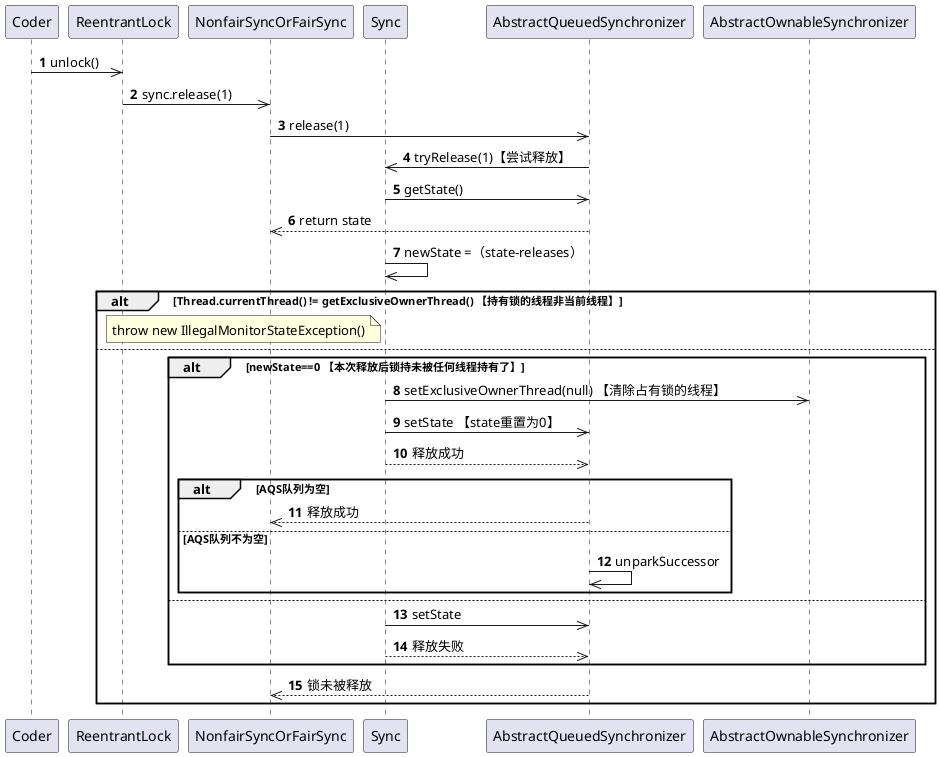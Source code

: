 @startuml
'https://plantuml.com/sequence-diagram

autonumber
participant Coder
participant ReentrantLock
participant NonfairSyncOrFairSync
participant Sync
participant AbstractQueuedSynchronizer
participant AbstractOwnableSynchronizer

Coder ->> ReentrantLock:unlock()
ReentrantLock->>NonfairSyncOrFairSync: sync.release(1)
NonfairSyncOrFairSync->>AbstractQueuedSynchronizer:release(1)
AbstractQueuedSynchronizer->>Sync:tryRelease(1)【尝试释放】
Sync->>AbstractQueuedSynchronizer:getState()
AbstractQueuedSynchronizer-->>NonfairSyncOrFairSync:return state
Sync->>Sync:newState =（state-releases）
alt Thread.currentThread() != getExclusiveOwnerThread() 【持有锁的线程非当前线程】
note left of Sync:throw new IllegalMonitorStateException()
else
   alt newState==0 【本次释放后锁持未被任何线程持有了】
       Sync->>AbstractOwnableSynchronizer:setExclusiveOwnerThread(null) 【清除占有锁的线程】
       Sync->>AbstractQueuedSynchronizer:setState 【state重置为0】
       Sync-->>AbstractQueuedSynchronizer:释放成功
       alt AQS队列为空
           AbstractQueuedSynchronizer-->>NonfairSyncOrFairSync:释放成功
       else AQS队列不为空
           AbstractQueuedSynchronizer->>AbstractQueuedSynchronizer:unparkSuccessor
       end
   else
       Sync->>AbstractQueuedSynchronizer:setState
       Sync-->>AbstractQueuedSynchronizer:释放失败
   end
   AbstractQueuedSynchronizer-->>NonfairSyncOrFairSync:锁未被释放
end


@enduml